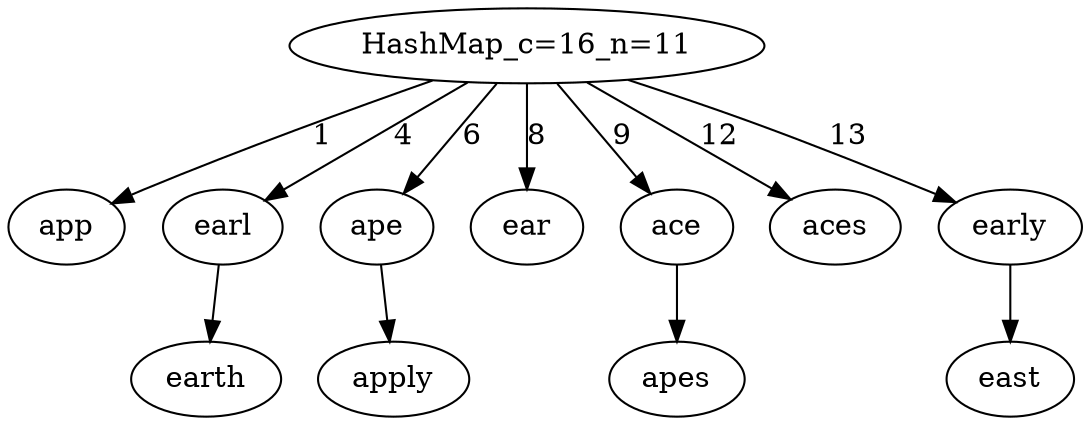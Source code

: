 digraph OurHashMap {
"HashMap_c=16_n=11"
"HashMap_c=16_n=11" -> {"app"} [label="1"]
"HashMap_c=16_n=11" -> {"earl"} [label="4"]
"earl" -> {"earth"}
"HashMap_c=16_n=11" -> {"ape"} [label="6"]
"ape" -> {"apply"}
"HashMap_c=16_n=11" -> {"ear"} [label="8"]
"HashMap_c=16_n=11" -> {"ace"} [label="9"]
"ace" -> {"apes"}
"HashMap_c=16_n=11" -> {"aces"} [label="12"]
"HashMap_c=16_n=11" -> {"early"} [label="13"]
"early" -> {"east"}
}

